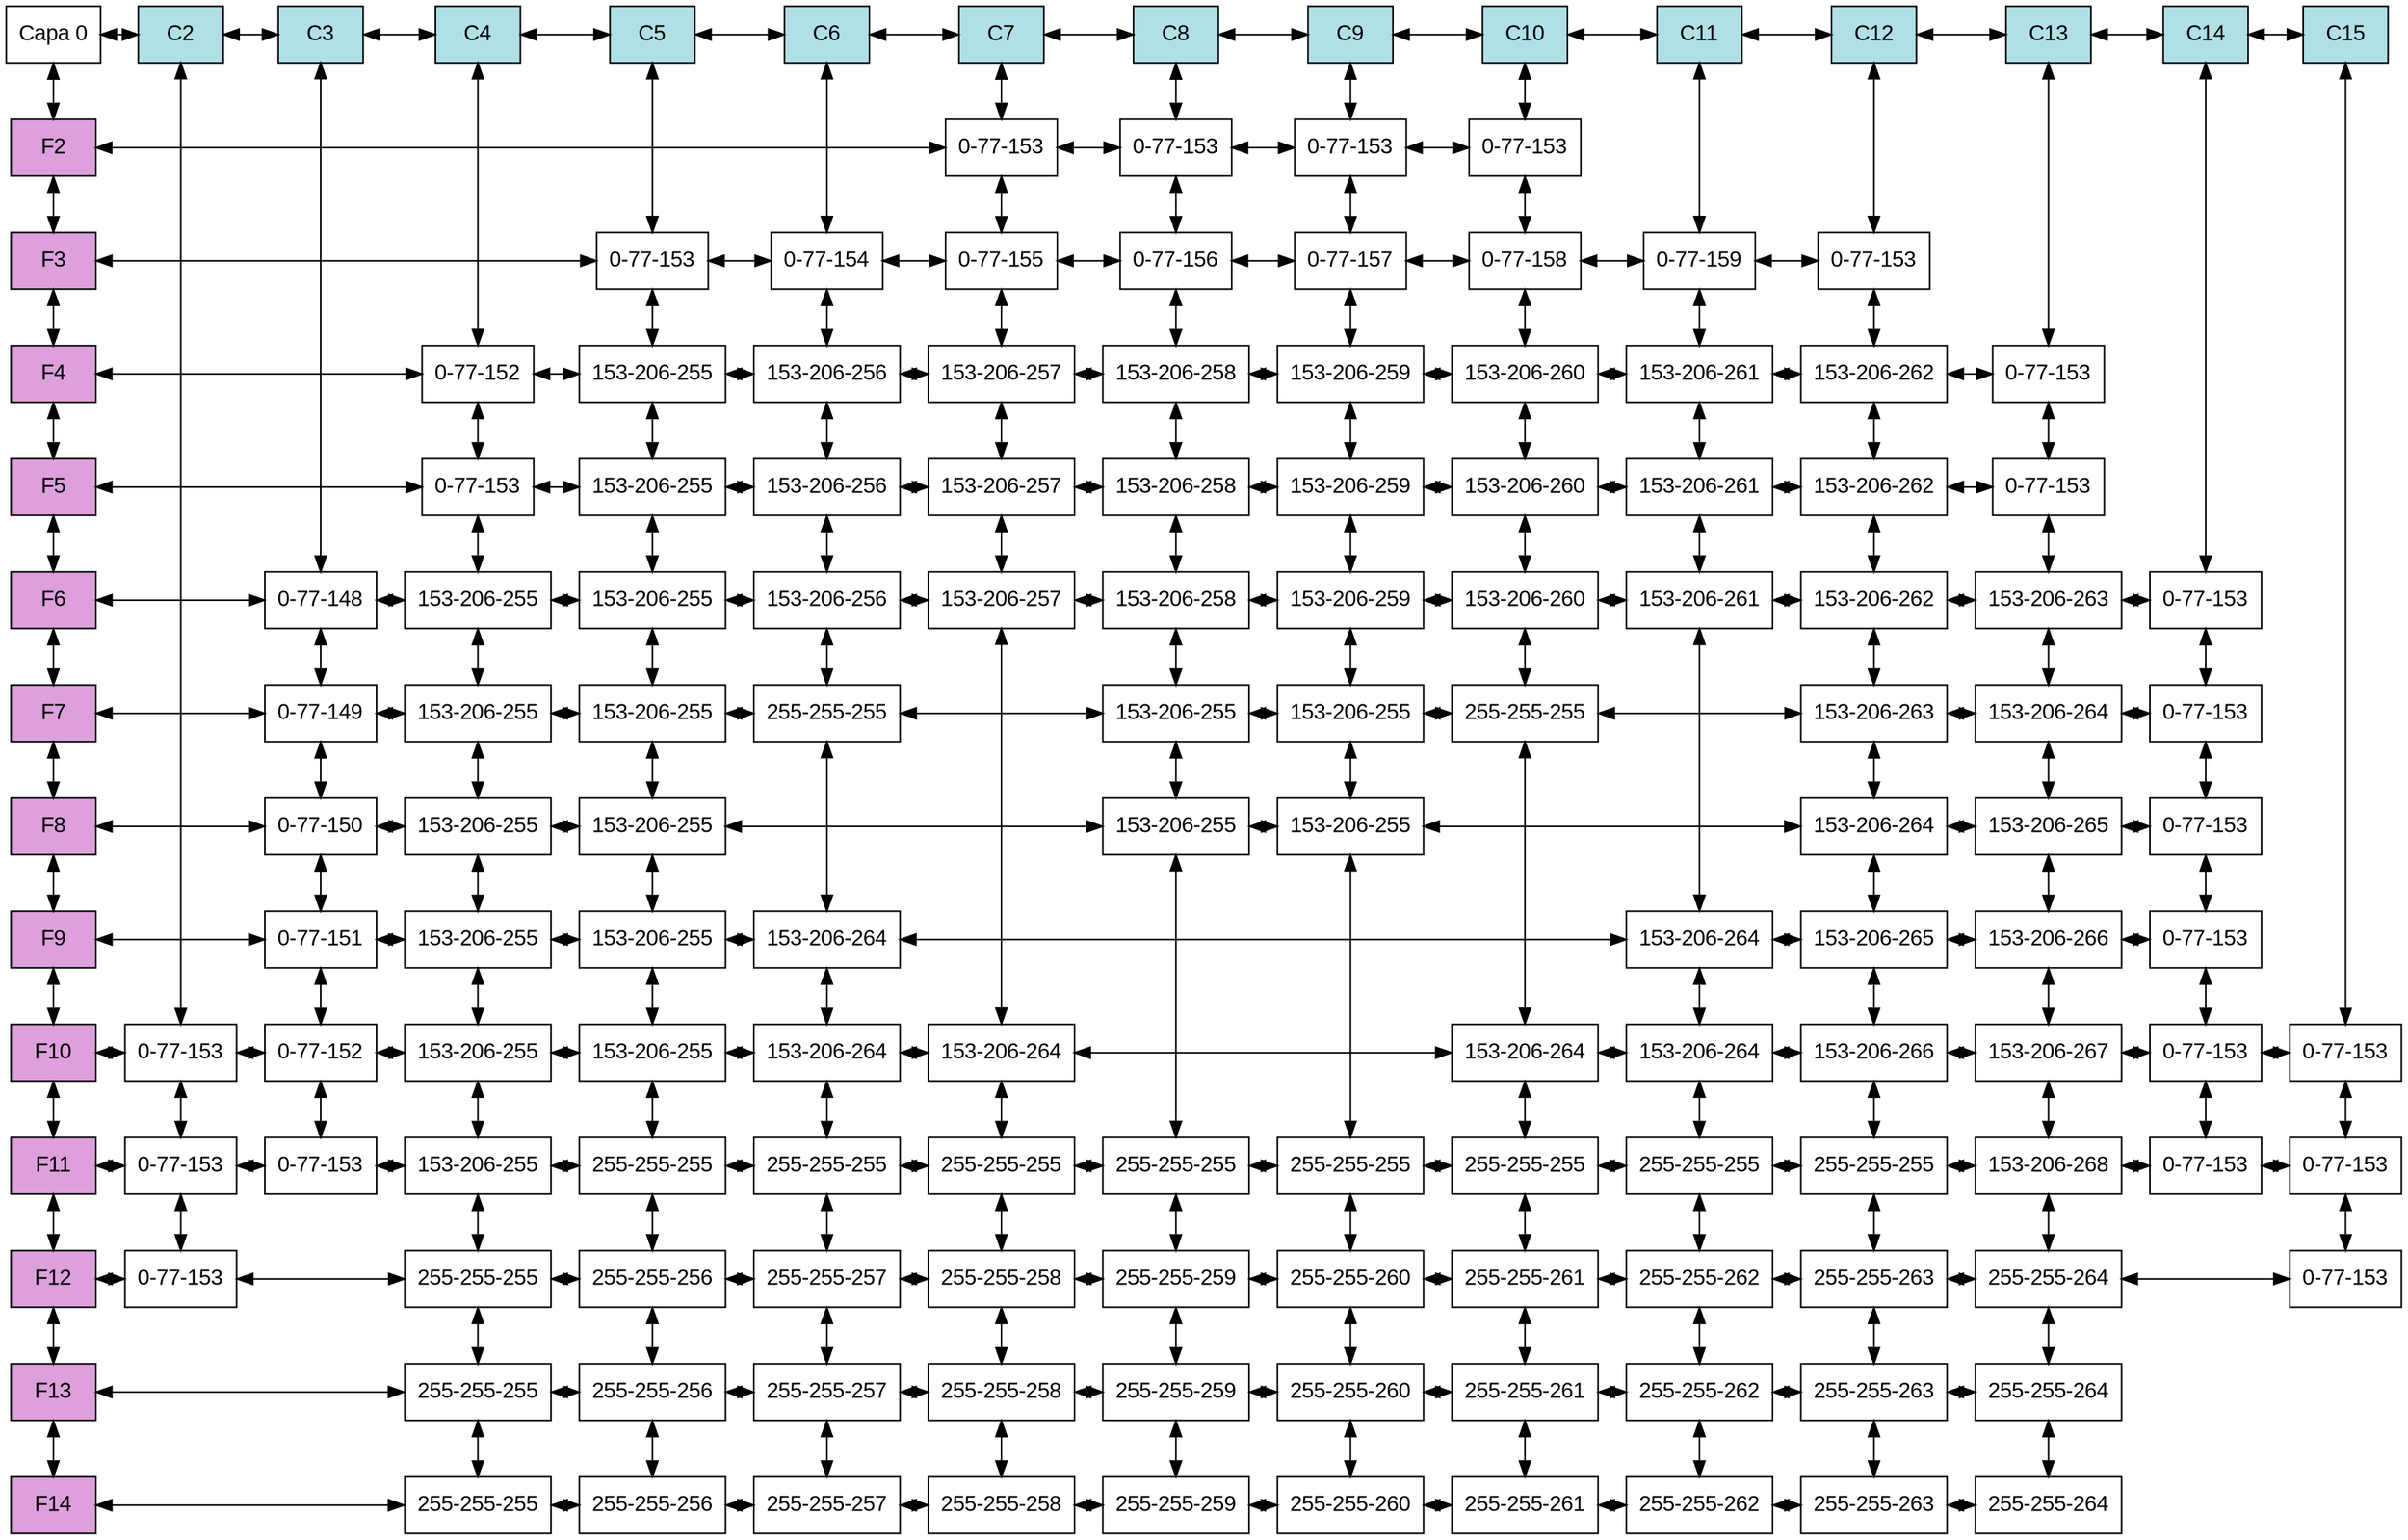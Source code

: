 digraph T{
	node[shape=box fontname="Arial" fillcolor="white" style=filled];
	edge[dir="both"];
	Root[label = "Capa 0", group="0"];
	F2[group="0" fillcolor="plum"];
	F3[group="0" fillcolor="plum"];
	F4[group="0" fillcolor="plum"];
	F5[group="0" fillcolor="plum"];
	F6[group="0" fillcolor="plum"];
	F7[group="0" fillcolor="plum"];
	F8[group="0" fillcolor="plum"];
	F9[group="0" fillcolor="plum"];
	F10[group="0" fillcolor="plum"];
	F11[group="0" fillcolor="plum"];
	F12[group="0" fillcolor="plum"];
	F13[group="0" fillcolor="plum"];
	F14[group="0" fillcolor="plum"];
	C2[group="2" fillcolor="powderblue"];
	C3[group="3" fillcolor="powderblue"];
	C4[group="4" fillcolor="powderblue"];
	C5[group="5" fillcolor="powderblue"];
	C6[group="6" fillcolor="powderblue"];
	C7[group="7" fillcolor="powderblue"];
	C8[group="8" fillcolor="powderblue"];
	C9[group="9" fillcolor="powderblue"];
	C10[group="10" fillcolor="powderblue"];
	C11[group="11" fillcolor="powderblue"];
	C12[group="12" fillcolor="powderblue"];
	C13[group="13" fillcolor="powderblue"];
	C14[group="14" fillcolor="powderblue"];
	C15[group="15" fillcolor="powderblue"];
	N10_2[group="2" label="0-77-153"];
	N11_2[group="2" label="0-77-153"];
	N12_2[group="2" label="0-77-153"];
	N6_3[group="3" label="0-77-148"];
	N7_3[group="3" label="0-77-149"];
	N8_3[group="3" label="0-77-150"];
	N9_3[group="3" label="0-77-151"];
	N10_3[group="3" label="0-77-152"];
	N11_3[group="3" label="0-77-153"];
	N4_4[group="4" label="0-77-152"];
	N5_4[group="4" label="0-77-153"];
	N6_4[group="4" label="153-206-255"];
	N7_4[group="4" label="153-206-255"];
	N8_4[group="4" label="153-206-255"];
	N9_4[group="4" label="153-206-255"];
	N10_4[group="4" label="153-206-255"];
	N11_4[group="4" label="153-206-255"];
	N12_4[group="4" label="255-255-255"];
	N13_4[group="4" label="255-255-255"];
	N14_4[group="4" label="255-255-255"];
	N3_5[group="5" label="0-77-153"];
	N4_5[group="5" label="153-206-255"];
	N5_5[group="5" label="153-206-255"];
	N6_5[group="5" label="153-206-255"];
	N7_5[group="5" label="153-206-255"];
	N8_5[group="5" label="153-206-255"];
	N9_5[group="5" label="153-206-255"];
	N10_5[group="5" label="153-206-255"];
	N11_5[group="5" label="255-255-255"];
	N12_5[group="5" label="255-255-256"];
	N13_5[group="5" label="255-255-256"];
	N14_5[group="5" label="255-255-256"];
	N3_6[group="6" label="0-77-154"];
	N4_6[group="6" label="153-206-256"];
	N5_6[group="6" label="153-206-256"];
	N6_6[group="6" label="153-206-256"];
	N7_6[group="6" label="255-255-255"];
	N9_6[group="6" label="153-206-264"];
	N10_6[group="6" label="153-206-264"];
	N11_6[group="6" label="255-255-255"];
	N12_6[group="6" label="255-255-257"];
	N13_6[group="6" label="255-255-257"];
	N14_6[group="6" label="255-255-257"];
	N2_7[group="7" label="0-77-153"];
	N3_7[group="7" label="0-77-155"];
	N4_7[group="7" label="153-206-257"];
	N5_7[group="7" label="153-206-257"];
	N6_7[group="7" label="153-206-257"];
	N10_7[group="7" label="153-206-264"];
	N11_7[group="7" label="255-255-255"];
	N12_7[group="7" label="255-255-258"];
	N13_7[group="7" label="255-255-258"];
	N14_7[group="7" label="255-255-258"];
	N2_8[group="8" label="0-77-153"];
	N3_8[group="8" label="0-77-156"];
	N4_8[group="8" label="153-206-258"];
	N5_8[group="8" label="153-206-258"];
	N6_8[group="8" label="153-206-258"];
	N7_8[group="8" label="153-206-255"];
	N8_8[group="8" label="153-206-255"];
	N11_8[group="8" label="255-255-255"];
	N12_8[group="8" label="255-255-259"];
	N13_8[group="8" label="255-255-259"];
	N14_8[group="8" label="255-255-259"];
	N2_9[group="9" label="0-77-153"];
	N3_9[group="9" label="0-77-157"];
	N4_9[group="9" label="153-206-259"];
	N5_9[group="9" label="153-206-259"];
	N6_9[group="9" label="153-206-259"];
	N7_9[group="9" label="153-206-255"];
	N8_9[group="9" label="153-206-255"];
	N11_9[group="9" label="255-255-255"];
	N12_9[group="9" label="255-255-260"];
	N13_9[group="9" label="255-255-260"];
	N14_9[group="9" label="255-255-260"];
	N2_10[group="10" label="0-77-153"];
	N3_10[group="10" label="0-77-158"];
	N4_10[group="10" label="153-206-260"];
	N5_10[group="10" label="153-206-260"];
	N6_10[group="10" label="153-206-260"];
	N7_10[group="10" label="255-255-255"];
	N10_10[group="10" label="153-206-264"];
	N11_10[group="10" label="255-255-255"];
	N12_10[group="10" label="255-255-261"];
	N13_10[group="10" label="255-255-261"];
	N14_10[group="10" label="255-255-261"];
	N3_11[group="11" label="0-77-159"];
	N4_11[group="11" label="153-206-261"];
	N5_11[group="11" label="153-206-261"];
	N6_11[group="11" label="153-206-261"];
	N9_11[group="11" label="153-206-264"];
	N10_11[group="11" label="153-206-264"];
	N11_11[group="11" label="255-255-255"];
	N12_11[group="11" label="255-255-262"];
	N13_11[group="11" label="255-255-262"];
	N14_11[group="11" label="255-255-262"];
	N3_12[group="12" label="0-77-153"];
	N4_12[group="12" label="153-206-262"];
	N5_12[group="12" label="153-206-262"];
	N6_12[group="12" label="153-206-262"];
	N7_12[group="12" label="153-206-263"];
	N8_12[group="12" label="153-206-264"];
	N9_12[group="12" label="153-206-265"];
	N10_12[group="12" label="153-206-266"];
	N11_12[group="12" label="255-255-255"];
	N12_12[group="12" label="255-255-263"];
	N13_12[group="12" label="255-255-263"];
	N14_12[group="12" label="255-255-263"];
	N4_13[group="13" label="0-77-153"];
	N5_13[group="13" label="0-77-153"];
	N6_13[group="13" label="153-206-263"];
	N7_13[group="13" label="153-206-264"];
	N8_13[group="13" label="153-206-265"];
	N9_13[group="13" label="153-206-266"];
	N10_13[group="13" label="153-206-267"];
	N11_13[group="13" label="153-206-268"];
	N12_13[group="13" label="255-255-264"];
	N13_13[group="13" label="255-255-264"];
	N14_13[group="13" label="255-255-264"];
	N6_14[group="14" label="0-77-153"];
	N7_14[group="14" label="0-77-153"];
	N8_14[group="14" label="0-77-153"];
	N9_14[group="14" label="0-77-153"];
	N10_14[group="14" label="0-77-153"];
	N11_14[group="14" label="0-77-153"];
	N10_15[group="15" label="0-77-153"];
	N11_15[group="15" label="0-77-153"];
	N12_15[group="15" label="0-77-153"];
	subgraph columnHeader {
		rank = same;
		Root -> C2 -> C3 -> C4 -> C5 -> C6 -> C7 -> C8 -> C9 -> C10 -> C11 -> C12 -> C13 -> C14 -> C15;
	}
	subgraph row2 {
		rank = same;
		F2 -> N2_7 -> N2_8 -> N2_9 -> N2_10;
	}
	subgraph row3 {
		rank = same;
		F3 -> N3_5 -> N3_6 -> N3_7 -> N3_8 -> N3_9 -> N3_10 -> N3_11 -> N3_12;
	}
	subgraph row4 {
		rank = same;
		F4 -> N4_4 -> N4_5 -> N4_6 -> N4_7 -> N4_8 -> N4_9 -> N4_10 -> N4_11 -> N4_12 -> N4_13;
	}
	subgraph row5 {
		rank = same;
		F5 -> N5_4 -> N5_5 -> N5_6 -> N5_7 -> N5_8 -> N5_9 -> N5_10 -> N5_11 -> N5_12 -> N5_13;
	}
	subgraph row6 {
		rank = same;
		F6 -> N6_3 -> N6_4 -> N6_5 -> N6_6 -> N6_7 -> N6_8 -> N6_9 -> N6_10 -> N6_11 -> N6_12 -> N6_13 -> N6_14;
	}
	subgraph row7 {
		rank = same;
		F7 -> N7_3 -> N7_4 -> N7_5 -> N7_6 -> N7_8 -> N7_9 -> N7_10 -> N7_12 -> N7_13 -> N7_14;
	}
	subgraph row8 {
		rank = same;
		F8 -> N8_3 -> N8_4 -> N8_5 -> N8_8 -> N8_9 -> N8_12 -> N8_13 -> N8_14;
	}
	subgraph row9 {
		rank = same;
		F9 -> N9_3 -> N9_4 -> N9_5 -> N9_6 -> N9_11 -> N9_12 -> N9_13 -> N9_14;
	}
	subgraph row10 {
		rank = same;
		F10 -> N10_2 -> N10_3 -> N10_4 -> N10_5 -> N10_6 -> N10_7 -> N10_10 -> N10_11 -> N10_12 -> N10_13 -> N10_14 -> N10_15;
	}
	subgraph row11 {
		rank = same;
		F11 -> N11_2 -> N11_3 -> N11_4 -> N11_5 -> N11_6 -> N11_7 -> N11_8 -> N11_9 -> N11_10 -> N11_11 -> N11_12 -> N11_13 -> N11_14 -> N11_15;
	}
	subgraph row12 {
		rank = same;
		F12 -> N12_2 -> N12_4 -> N12_5 -> N12_6 -> N12_7 -> N12_8 -> N12_9 -> N12_10 -> N12_11 -> N12_12 -> N12_13 -> N12_15;
	}
	subgraph row13 {
		rank = same;
		F13 -> N13_4 -> N13_5 -> N13_6 -> N13_7 -> N13_8 -> N13_9 -> N13_10 -> N13_11 -> N13_12 -> N13_13;
	}
	subgraph row14 {
		rank = same;
		F14 -> N14_4 -> N14_5 -> N14_6 -> N14_7 -> N14_8 -> N14_9 -> N14_10 -> N14_11 -> N14_12 -> N14_13;
	}
	subgraph rowHeader {
		Root -> F2 -> F3 -> F4 -> F5 -> F6 -> F7 -> F8 -> F9 -> F10 -> F11 -> F12 -> F13 -> F14;
	}
	subgraph column2 {
		C2 -> N10_2 -> N11_2 -> N12_2;
	}
	subgraph column3 {
		C3 -> N6_3 -> N7_3 -> N8_3 -> N9_3 -> N10_3 -> N11_3;
	}
	subgraph column4 {
		C4 -> N4_4 -> N5_4 -> N6_4 -> N7_4 -> N8_4 -> N9_4 -> N10_4 -> N11_4 -> N12_4 -> N13_4 -> N14_4;
	}
	subgraph column5 {
		C5 -> N3_5 -> N4_5 -> N5_5 -> N6_5 -> N7_5 -> N8_5 -> N9_5 -> N10_5 -> N11_5 -> N12_5 -> N13_5 -> N14_5;
	}
	subgraph column6 {
		C6 -> N3_6 -> N4_6 -> N5_6 -> N6_6 -> N7_6 -> N9_6 -> N10_6 -> N11_6 -> N12_6 -> N13_6 -> N14_6;
	}
	subgraph column7 {
		C7 -> N2_7 -> N3_7 -> N4_7 -> N5_7 -> N6_7 -> N10_7 -> N11_7 -> N12_7 -> N13_7 -> N14_7;
	}
	subgraph column8 {
		C8 -> N2_8 -> N3_8 -> N4_8 -> N5_8 -> N6_8 -> N7_8 -> N8_8 -> N11_8 -> N12_8 -> N13_8 -> N14_8;
	}
	subgraph column9 {
		C9 -> N2_9 -> N3_9 -> N4_9 -> N5_9 -> N6_9 -> N7_9 -> N8_9 -> N11_9 -> N12_9 -> N13_9 -> N14_9;
	}
	subgraph column10 {
		C10 -> N2_10 -> N3_10 -> N4_10 -> N5_10 -> N6_10 -> N7_10 -> N10_10 -> N11_10 -> N12_10 -> N13_10 -> N14_10;
	}
	subgraph column11 {
		C11 -> N3_11 -> N4_11 -> N5_11 -> N6_11 -> N9_11 -> N10_11 -> N11_11 -> N12_11 -> N13_11 -> N14_11;
	}
	subgraph column12 {
		C12 -> N3_12 -> N4_12 -> N5_12 -> N6_12 -> N7_12 -> N8_12 -> N9_12 -> N10_12 -> N11_12 -> N12_12 -> N13_12 -> N14_12;
	}
	subgraph column13 {
		C13 -> N4_13 -> N5_13 -> N6_13 -> N7_13 -> N8_13 -> N9_13 -> N10_13 -> N11_13 -> N12_13 -> N13_13 -> N14_13;
	}
	subgraph column14 {
		C14 -> N6_14 -> N7_14 -> N8_14 -> N9_14 -> N10_14 -> N11_14;
	}
	subgraph column15 {
		C15 -> N10_15 -> N11_15 -> N12_15;
	}
}